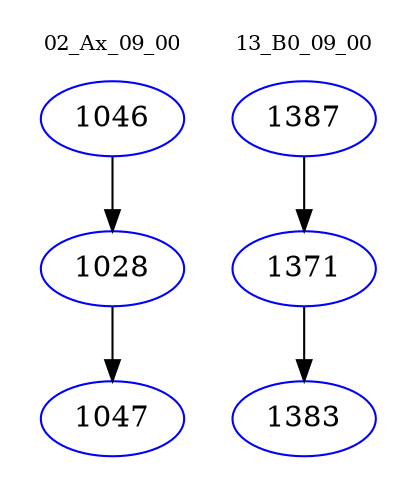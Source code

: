 digraph{
subgraph cluster_0 {
color = white
label = "02_Ax_09_00";
fontsize=10;
T0_1046 [label="1046", color="blue"]
T0_1046 -> T0_1028 [color="black"]
T0_1028 [label="1028", color="blue"]
T0_1028 -> T0_1047 [color="black"]
T0_1047 [label="1047", color="blue"]
}
subgraph cluster_1 {
color = white
label = "13_B0_09_00";
fontsize=10;
T1_1387 [label="1387", color="blue"]
T1_1387 -> T1_1371 [color="black"]
T1_1371 [label="1371", color="blue"]
T1_1371 -> T1_1383 [color="black"]
T1_1383 [label="1383", color="blue"]
}
}

